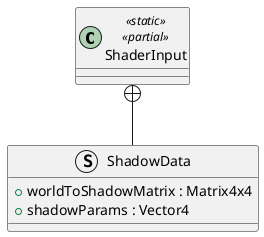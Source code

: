 @startuml
class ShaderInput <<static>> <<partial>> {
}
struct ShadowData {
    + worldToShadowMatrix : Matrix4x4
    + shadowParams : Vector4
}
ShaderInput +-- ShadowData
@enduml
